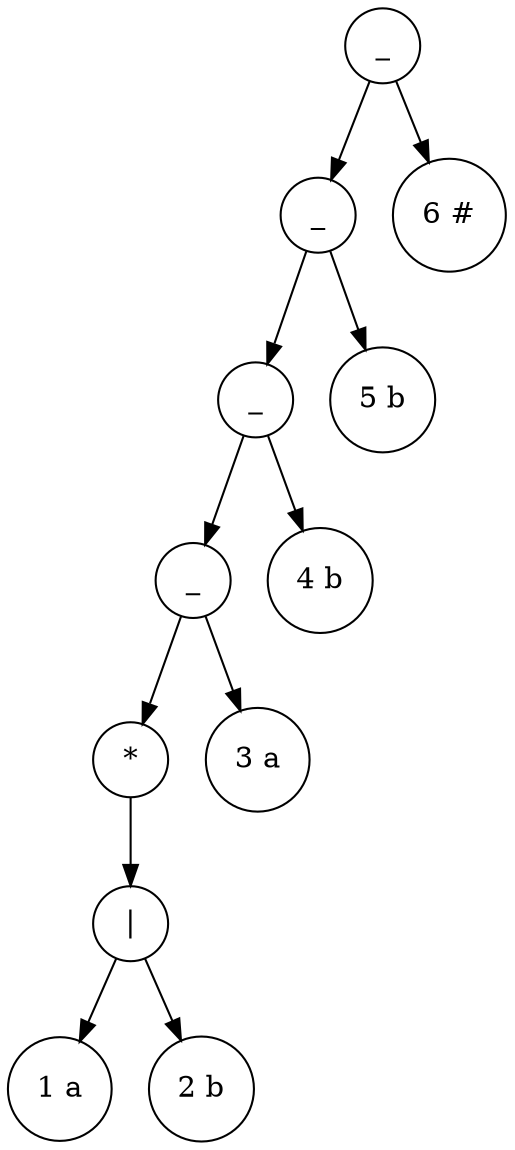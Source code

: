 digraph Tree {
node [shape=circle];
94564391265872 [label="_"];
94564391265872 -> 94564391265696;
94564391265696 [label="_"];
94564391265696 -> 94564391265552;
94564391265552 [label="_"];
94564391265552 -> 94564391265456;
94564391265456 [label="_"];
94564391265456 -> 94564391265360;
94564391265360 [label="*"];
94564391265360 -> 94564391265312;
94564391265312 [label="|"];
94564391265312 -> 94564391264960;
94564391264960 [label="1 a"];
94564391265312 -> 94564391265152;
94564391265152 [label="2 b"];
94564391265456 -> 94564391265408;
94564391265408 [label="3 a"];
94564391265552 -> 94564391265504;
94564391265504 [label="4 b"];
94564391265696 -> 94564391265600;
94564391265600 [label="5 b"];
94564391265872 -> 94564391265744;
94564391265744 [label="6 #"];
}
